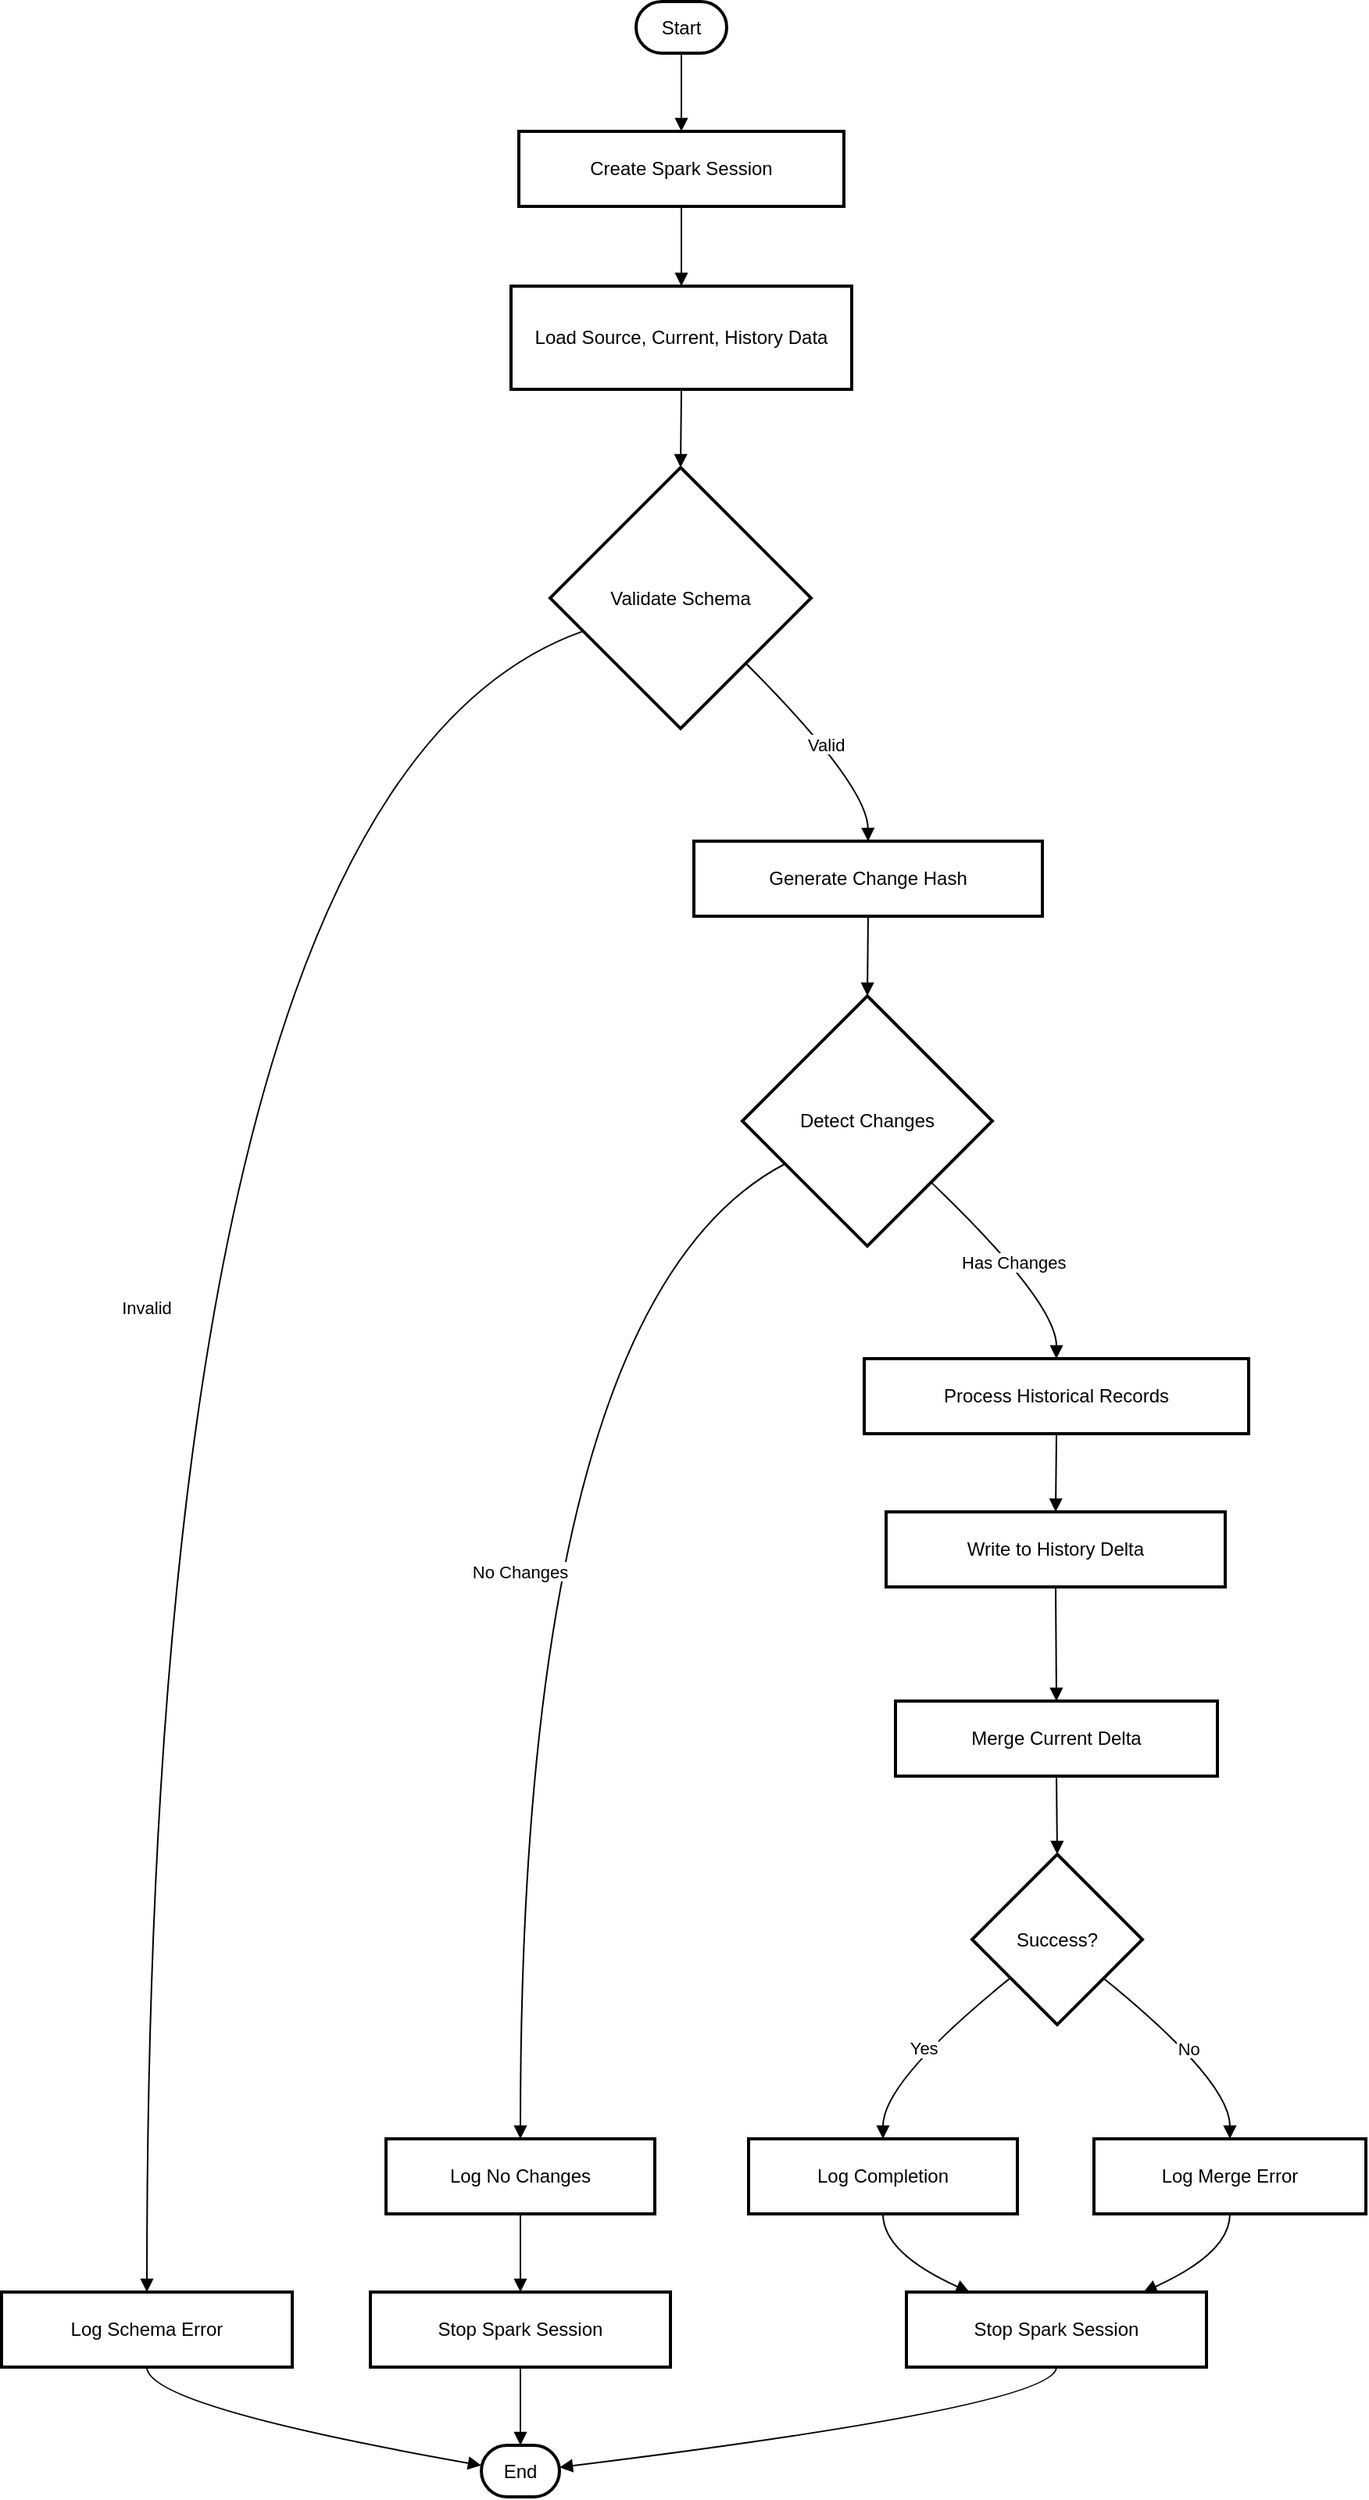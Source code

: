 <mxfile version="25.0.2">
  <diagram name="Page-1" id="Xxj6dvWhN6PyxQ-2kASU">
    <mxGraphModel dx="1290" dy="621" grid="1" gridSize="10" guides="1" tooltips="1" connect="1" arrows="1" fold="1" page="1" pageScale="1" pageWidth="850" pageHeight="1100" math="0" shadow="0">
      <root>
        <mxCell id="0" />
        <mxCell id="1" parent="0" />
        <mxCell id="ztrCmixlHW7YuCYdfEWJ-1" value="Start" style="rounded=1;whiteSpace=wrap;arcSize=50;strokeWidth=2;" vertex="1" parent="1">
          <mxGeometry x="426" y="20" width="58" height="33" as="geometry" />
        </mxCell>
        <mxCell id="ztrCmixlHW7YuCYdfEWJ-2" value="Create Spark Session" style="whiteSpace=wrap;strokeWidth=2;" vertex="1" parent="1">
          <mxGeometry x="351" y="103" width="208" height="48" as="geometry" />
        </mxCell>
        <mxCell id="ztrCmixlHW7YuCYdfEWJ-3" value="Load Source, Current, History Data" style="whiteSpace=wrap;strokeWidth=2;" vertex="1" parent="1">
          <mxGeometry x="346" y="202" width="218" height="66" as="geometry" />
        </mxCell>
        <mxCell id="ztrCmixlHW7YuCYdfEWJ-4" value="Validate Schema" style="rhombus;strokeWidth=2;whiteSpace=wrap;" vertex="1" parent="1">
          <mxGeometry x="371" y="318" width="167" height="167" as="geometry" />
        </mxCell>
        <mxCell id="ztrCmixlHW7YuCYdfEWJ-5" value="Log Schema Error" style="whiteSpace=wrap;strokeWidth=2;" vertex="1" parent="1">
          <mxGeometry x="20" y="1485" width="186" height="48" as="geometry" />
        </mxCell>
        <mxCell id="ztrCmixlHW7YuCYdfEWJ-6" value="End" style="rounded=1;whiteSpace=wrap;arcSize=50;strokeWidth=2;" vertex="1" parent="1">
          <mxGeometry x="327" y="1583" width="50" height="33" as="geometry" />
        </mxCell>
        <mxCell id="ztrCmixlHW7YuCYdfEWJ-7" value="Generate Change Hash" style="whiteSpace=wrap;strokeWidth=2;" vertex="1" parent="1">
          <mxGeometry x="463" y="557" width="223" height="48" as="geometry" />
        </mxCell>
        <mxCell id="ztrCmixlHW7YuCYdfEWJ-8" value="Detect Changes" style="rhombus;strokeWidth=2;whiteSpace=wrap;" vertex="1" parent="1">
          <mxGeometry x="494" y="656" width="160" height="160" as="geometry" />
        </mxCell>
        <mxCell id="ztrCmixlHW7YuCYdfEWJ-9" value="Log No Changes" style="whiteSpace=wrap;strokeWidth=2;" vertex="1" parent="1">
          <mxGeometry x="266" y="1387" width="172" height="48" as="geometry" />
        </mxCell>
        <mxCell id="ztrCmixlHW7YuCYdfEWJ-10" value="Stop Spark Session" style="whiteSpace=wrap;strokeWidth=2;" vertex="1" parent="1">
          <mxGeometry x="256" y="1485" width="192" height="48" as="geometry" />
        </mxCell>
        <mxCell id="ztrCmixlHW7YuCYdfEWJ-11" value="Process Historical Records" style="whiteSpace=wrap;strokeWidth=2;" vertex="1" parent="1">
          <mxGeometry x="572" y="888" width="246" height="48" as="geometry" />
        </mxCell>
        <mxCell id="ztrCmixlHW7YuCYdfEWJ-12" value="Write to History Delta" style="whiteSpace=wrap;strokeWidth=2;" vertex="1" parent="1">
          <mxGeometry x="586" y="986" width="217" height="48" as="geometry" />
        </mxCell>
        <mxCell id="ztrCmixlHW7YuCYdfEWJ-13" value="Merge Current Delta" style="whiteSpace=wrap;strokeWidth=2;" vertex="1" parent="1">
          <mxGeometry x="592" y="1107" width="206" height="48" as="geometry" />
        </mxCell>
        <mxCell id="ztrCmixlHW7YuCYdfEWJ-14" value="Success?" style="rhombus;strokeWidth=2;whiteSpace=wrap;" vertex="1" parent="1">
          <mxGeometry x="641" y="1205" width="109" height="109" as="geometry" />
        </mxCell>
        <mxCell id="ztrCmixlHW7YuCYdfEWJ-15" value="Log Completion" style="whiteSpace=wrap;strokeWidth=2;" vertex="1" parent="1">
          <mxGeometry x="498" y="1387" width="172" height="48" as="geometry" />
        </mxCell>
        <mxCell id="ztrCmixlHW7YuCYdfEWJ-16" value="Log Merge Error" style="whiteSpace=wrap;strokeWidth=2;" vertex="1" parent="1">
          <mxGeometry x="719" y="1387" width="174" height="48" as="geometry" />
        </mxCell>
        <mxCell id="ztrCmixlHW7YuCYdfEWJ-17" value="Stop Spark Session" style="whiteSpace=wrap;strokeWidth=2;" vertex="1" parent="1">
          <mxGeometry x="599" y="1485" width="192" height="48" as="geometry" />
        </mxCell>
        <mxCell id="ztrCmixlHW7YuCYdfEWJ-18" value="" style="curved=1;startArrow=none;endArrow=block;exitX=0.5;exitY=1.01;entryX=0.5;entryY=0.01;rounded=0;" edge="1" parent="1" source="ztrCmixlHW7YuCYdfEWJ-1" target="ztrCmixlHW7YuCYdfEWJ-2">
          <mxGeometry relative="1" as="geometry">
            <Array as="points" />
          </mxGeometry>
        </mxCell>
        <mxCell id="ztrCmixlHW7YuCYdfEWJ-19" value="" style="curved=1;startArrow=none;endArrow=block;exitX=0.5;exitY=1.02;entryX=0.5;entryY=0;rounded=0;" edge="1" parent="1" source="ztrCmixlHW7YuCYdfEWJ-2" target="ztrCmixlHW7YuCYdfEWJ-3">
          <mxGeometry relative="1" as="geometry">
            <Array as="points" />
          </mxGeometry>
        </mxCell>
        <mxCell id="ztrCmixlHW7YuCYdfEWJ-20" value="" style="curved=1;startArrow=none;endArrow=block;exitX=0.5;exitY=1;entryX=0.5;entryY=0;rounded=0;" edge="1" parent="1" source="ztrCmixlHW7YuCYdfEWJ-3" target="ztrCmixlHW7YuCYdfEWJ-4">
          <mxGeometry relative="1" as="geometry">
            <Array as="points" />
          </mxGeometry>
        </mxCell>
        <mxCell id="ztrCmixlHW7YuCYdfEWJ-21" value="Invalid" style="curved=1;startArrow=none;endArrow=block;exitX=0;exitY=0.67;entryX=0.5;entryY=0;rounded=0;" edge="1" parent="1" source="ztrCmixlHW7YuCYdfEWJ-4" target="ztrCmixlHW7YuCYdfEWJ-5">
          <mxGeometry relative="1" as="geometry">
            <Array as="points">
              <mxPoint x="113" y="521" />
            </Array>
          </mxGeometry>
        </mxCell>
        <mxCell id="ztrCmixlHW7YuCYdfEWJ-22" value="" style="curved=1;startArrow=none;endArrow=block;exitX=0.5;exitY=1.01;entryX=0;entryY=0.39;rounded=0;" edge="1" parent="1" source="ztrCmixlHW7YuCYdfEWJ-5" target="ztrCmixlHW7YuCYdfEWJ-6">
          <mxGeometry relative="1" as="geometry">
            <Array as="points">
              <mxPoint x="113" y="1558" />
            </Array>
          </mxGeometry>
        </mxCell>
        <mxCell id="ztrCmixlHW7YuCYdfEWJ-23" value="Valid" style="curved=1;startArrow=none;endArrow=block;exitX=1;exitY=1;entryX=0.5;entryY=0;rounded=0;" edge="1" parent="1" source="ztrCmixlHW7YuCYdfEWJ-4" target="ztrCmixlHW7YuCYdfEWJ-7">
          <mxGeometry relative="1" as="geometry">
            <Array as="points">
              <mxPoint x="574" y="521" />
            </Array>
          </mxGeometry>
        </mxCell>
        <mxCell id="ztrCmixlHW7YuCYdfEWJ-24" value="" style="curved=1;startArrow=none;endArrow=block;exitX=0.5;exitY=1.01;entryX=0.5;entryY=0;rounded=0;" edge="1" parent="1" source="ztrCmixlHW7YuCYdfEWJ-7" target="ztrCmixlHW7YuCYdfEWJ-8">
          <mxGeometry relative="1" as="geometry">
            <Array as="points" />
          </mxGeometry>
        </mxCell>
        <mxCell id="ztrCmixlHW7YuCYdfEWJ-25" value="No Changes" style="curved=1;startArrow=none;endArrow=block;exitX=0;exitY=0.76;entryX=0.5;entryY=-0.01;rounded=0;" edge="1" parent="1" source="ztrCmixlHW7YuCYdfEWJ-8" target="ztrCmixlHW7YuCYdfEWJ-9">
          <mxGeometry relative="1" as="geometry">
            <Array as="points">
              <mxPoint x="352" y="852" />
            </Array>
          </mxGeometry>
        </mxCell>
        <mxCell id="ztrCmixlHW7YuCYdfEWJ-26" value="" style="curved=1;startArrow=none;endArrow=block;exitX=0.5;exitY=1;entryX=0.5;entryY=0;rounded=0;" edge="1" parent="1" source="ztrCmixlHW7YuCYdfEWJ-9" target="ztrCmixlHW7YuCYdfEWJ-10">
          <mxGeometry relative="1" as="geometry">
            <Array as="points" />
          </mxGeometry>
        </mxCell>
        <mxCell id="ztrCmixlHW7YuCYdfEWJ-27" value="" style="curved=1;startArrow=none;endArrow=block;exitX=0.5;exitY=1.01;entryX=0.5;entryY=0.01;rounded=0;" edge="1" parent="1" source="ztrCmixlHW7YuCYdfEWJ-10" target="ztrCmixlHW7YuCYdfEWJ-6">
          <mxGeometry relative="1" as="geometry">
            <Array as="points" />
          </mxGeometry>
        </mxCell>
        <mxCell id="ztrCmixlHW7YuCYdfEWJ-28" value="Has Changes" style="curved=1;startArrow=none;endArrow=block;exitX=1;exitY=0.98;entryX=0.5;entryY=0;rounded=0;" edge="1" parent="1" source="ztrCmixlHW7YuCYdfEWJ-8" target="ztrCmixlHW7YuCYdfEWJ-11">
          <mxGeometry relative="1" as="geometry">
            <Array as="points">
              <mxPoint x="695" y="852" />
            </Array>
          </mxGeometry>
        </mxCell>
        <mxCell id="ztrCmixlHW7YuCYdfEWJ-29" value="" style="curved=1;startArrow=none;endArrow=block;exitX=0.5;exitY=1;entryX=0.5;entryY=0;rounded=0;" edge="1" parent="1" source="ztrCmixlHW7YuCYdfEWJ-11" target="ztrCmixlHW7YuCYdfEWJ-12">
          <mxGeometry relative="1" as="geometry">
            <Array as="points" />
          </mxGeometry>
        </mxCell>
        <mxCell id="ztrCmixlHW7YuCYdfEWJ-30" value="" style="curved=1;startArrow=none;endArrow=block;exitX=0.5;exitY=1.01;entryX=0.5;entryY=0;rounded=0;" edge="1" parent="1" source="ztrCmixlHW7YuCYdfEWJ-12" target="ztrCmixlHW7YuCYdfEWJ-13">
          <mxGeometry relative="1" as="geometry">
            <Array as="points" />
          </mxGeometry>
        </mxCell>
        <mxCell id="ztrCmixlHW7YuCYdfEWJ-31" value="" style="curved=1;startArrow=none;endArrow=block;exitX=0.5;exitY=1.01;entryX=0.5;entryY=0;rounded=0;" edge="1" parent="1" source="ztrCmixlHW7YuCYdfEWJ-13" target="ztrCmixlHW7YuCYdfEWJ-14">
          <mxGeometry relative="1" as="geometry">
            <Array as="points" />
          </mxGeometry>
        </mxCell>
        <mxCell id="ztrCmixlHW7YuCYdfEWJ-32" value="Yes" style="curved=1;startArrow=none;endArrow=block;exitX=0;exitY=0.91;entryX=0.5;entryY=-0.01;rounded=0;" edge="1" parent="1" source="ztrCmixlHW7YuCYdfEWJ-14" target="ztrCmixlHW7YuCYdfEWJ-15">
          <mxGeometry relative="1" as="geometry">
            <Array as="points">
              <mxPoint x="584" y="1350" />
            </Array>
          </mxGeometry>
        </mxCell>
        <mxCell id="ztrCmixlHW7YuCYdfEWJ-33" value="No" style="curved=1;startArrow=none;endArrow=block;exitX=0.99;exitY=0.91;entryX=0.5;entryY=-0.01;rounded=0;" edge="1" parent="1" source="ztrCmixlHW7YuCYdfEWJ-14" target="ztrCmixlHW7YuCYdfEWJ-16">
          <mxGeometry relative="1" as="geometry">
            <Array as="points">
              <mxPoint x="806" y="1350" />
            </Array>
          </mxGeometry>
        </mxCell>
        <mxCell id="ztrCmixlHW7YuCYdfEWJ-34" value="" style="curved=1;startArrow=none;endArrow=block;exitX=0.5;exitY=1;entryX=0.21;entryY=0;rounded=0;" edge="1" parent="1" source="ztrCmixlHW7YuCYdfEWJ-15" target="ztrCmixlHW7YuCYdfEWJ-17">
          <mxGeometry relative="1" as="geometry">
            <Array as="points">
              <mxPoint x="584" y="1460" />
            </Array>
          </mxGeometry>
        </mxCell>
        <mxCell id="ztrCmixlHW7YuCYdfEWJ-35" value="" style="curved=1;startArrow=none;endArrow=block;exitX=0.5;exitY=1;entryX=0.79;entryY=0;rounded=0;" edge="1" parent="1" source="ztrCmixlHW7YuCYdfEWJ-16" target="ztrCmixlHW7YuCYdfEWJ-17">
          <mxGeometry relative="1" as="geometry">
            <Array as="points">
              <mxPoint x="806" y="1460" />
            </Array>
          </mxGeometry>
        </mxCell>
        <mxCell id="ztrCmixlHW7YuCYdfEWJ-36" value="" style="curved=1;startArrow=none;endArrow=block;exitX=0.5;exitY=1.01;entryX=0.99;entryY=0.43;rounded=0;" edge="1" parent="1" source="ztrCmixlHW7YuCYdfEWJ-17" target="ztrCmixlHW7YuCYdfEWJ-6">
          <mxGeometry relative="1" as="geometry">
            <Array as="points">
              <mxPoint x="695" y="1558" />
            </Array>
          </mxGeometry>
        </mxCell>
      </root>
    </mxGraphModel>
  </diagram>
</mxfile>
